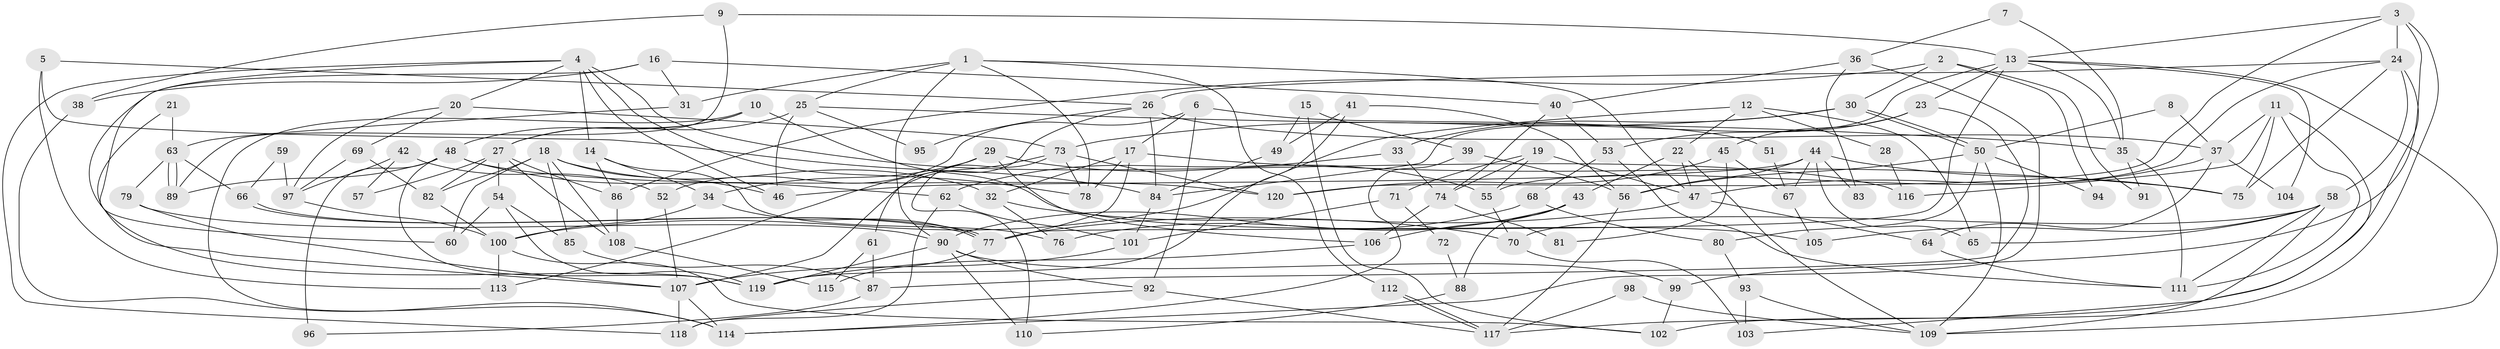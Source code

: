 // coarse degree distribution, {6: 0.13095238095238096, 4: 0.2619047619047619, 5: 0.15476190476190477, 8: 0.07142857142857142, 2: 0.11904761904761904, 11: 0.011904761904761904, 7: 0.08333333333333333, 10: 0.011904761904761904, 3: 0.15476190476190477}
// Generated by graph-tools (version 1.1) at 2025/52/02/27/25 19:52:02]
// undirected, 120 vertices, 240 edges
graph export_dot {
graph [start="1"]
  node [color=gray90,style=filled];
  1;
  2;
  3;
  4;
  5;
  6;
  7;
  8;
  9;
  10;
  11;
  12;
  13;
  14;
  15;
  16;
  17;
  18;
  19;
  20;
  21;
  22;
  23;
  24;
  25;
  26;
  27;
  28;
  29;
  30;
  31;
  32;
  33;
  34;
  35;
  36;
  37;
  38;
  39;
  40;
  41;
  42;
  43;
  44;
  45;
  46;
  47;
  48;
  49;
  50;
  51;
  52;
  53;
  54;
  55;
  56;
  57;
  58;
  59;
  60;
  61;
  62;
  63;
  64;
  65;
  66;
  67;
  68;
  69;
  70;
  71;
  72;
  73;
  74;
  75;
  76;
  77;
  78;
  79;
  80;
  81;
  82;
  83;
  84;
  85;
  86;
  87;
  88;
  89;
  90;
  91;
  92;
  93;
  94;
  95;
  96;
  97;
  98;
  99;
  100;
  101;
  102;
  103;
  104;
  105;
  106;
  107;
  108;
  109;
  110;
  111;
  112;
  113;
  114;
  115;
  116;
  117;
  118;
  119;
  120;
  1 -- 78;
  1 -- 47;
  1 -- 25;
  1 -- 31;
  1 -- 90;
  1 -- 112;
  2 -- 30;
  2 -- 86;
  2 -- 91;
  2 -- 94;
  3 -- 24;
  3 -- 13;
  3 -- 99;
  3 -- 102;
  3 -- 120;
  4 -- 20;
  4 -- 60;
  4 -- 14;
  4 -- 46;
  4 -- 78;
  4 -- 116;
  4 -- 118;
  5 -- 113;
  5 -- 26;
  5 -- 84;
  6 -- 92;
  6 -- 17;
  6 -- 51;
  6 -- 52;
  7 -- 35;
  7 -- 36;
  8 -- 37;
  8 -- 50;
  9 -- 13;
  9 -- 89;
  9 -- 38;
  10 -- 27;
  10 -- 114;
  10 -- 48;
  10 -- 105;
  11 -- 111;
  11 -- 75;
  11 -- 37;
  11 -- 103;
  11 -- 116;
  12 -- 65;
  12 -- 22;
  12 -- 28;
  12 -- 100;
  13 -- 23;
  13 -- 84;
  13 -- 35;
  13 -- 77;
  13 -- 104;
  13 -- 109;
  14 -- 34;
  14 -- 76;
  14 -- 86;
  15 -- 102;
  15 -- 49;
  15 -- 39;
  16 -- 119;
  16 -- 31;
  16 -- 38;
  16 -- 40;
  17 -- 32;
  17 -- 77;
  17 -- 75;
  17 -- 78;
  18 -- 46;
  18 -- 82;
  18 -- 32;
  18 -- 60;
  18 -- 85;
  18 -- 108;
  19 -- 74;
  19 -- 55;
  19 -- 47;
  19 -- 71;
  20 -- 73;
  20 -- 69;
  20 -- 97;
  21 -- 63;
  21 -- 107;
  22 -- 109;
  22 -- 47;
  22 -- 43;
  23 -- 53;
  23 -- 87;
  23 -- 45;
  24 -- 55;
  24 -- 75;
  24 -- 26;
  24 -- 58;
  24 -- 117;
  25 -- 35;
  25 -- 27;
  25 -- 46;
  25 -- 95;
  26 -- 37;
  26 -- 61;
  26 -- 84;
  26 -- 95;
  27 -- 86;
  27 -- 54;
  27 -- 57;
  27 -- 82;
  27 -- 108;
  28 -- 116;
  29 -- 106;
  29 -- 34;
  29 -- 55;
  29 -- 113;
  30 -- 73;
  30 -- 50;
  30 -- 50;
  30 -- 33;
  31 -- 63;
  32 -- 70;
  32 -- 76;
  33 -- 62;
  33 -- 74;
  34 -- 100;
  34 -- 77;
  35 -- 111;
  35 -- 91;
  36 -- 40;
  36 -- 114;
  36 -- 83;
  37 -- 47;
  37 -- 64;
  37 -- 104;
  38 -- 114;
  39 -- 56;
  39 -- 114;
  40 -- 74;
  40 -- 53;
  41 -- 56;
  41 -- 119;
  41 -- 49;
  42 -- 97;
  42 -- 52;
  42 -- 57;
  43 -- 76;
  43 -- 88;
  43 -- 106;
  44 -- 67;
  44 -- 46;
  44 -- 56;
  44 -- 65;
  44 -- 75;
  44 -- 83;
  45 -- 120;
  45 -- 67;
  45 -- 81;
  47 -- 77;
  47 -- 64;
  48 -- 120;
  48 -- 62;
  48 -- 89;
  48 -- 96;
  48 -- 119;
  49 -- 84;
  50 -- 56;
  50 -- 80;
  50 -- 94;
  50 -- 109;
  51 -- 67;
  52 -- 107;
  53 -- 111;
  53 -- 68;
  54 -- 119;
  54 -- 60;
  54 -- 85;
  55 -- 70;
  56 -- 117;
  58 -- 109;
  58 -- 65;
  58 -- 70;
  58 -- 105;
  58 -- 111;
  59 -- 97;
  59 -- 66;
  61 -- 115;
  61 -- 87;
  62 -- 118;
  62 -- 101;
  63 -- 79;
  63 -- 89;
  63 -- 89;
  63 -- 66;
  64 -- 111;
  66 -- 77;
  66 -- 77;
  67 -- 105;
  68 -- 90;
  68 -- 80;
  69 -- 82;
  69 -- 97;
  70 -- 103;
  71 -- 101;
  71 -- 72;
  72 -- 88;
  73 -- 78;
  73 -- 107;
  73 -- 110;
  73 -- 120;
  74 -- 106;
  74 -- 81;
  77 -- 115;
  79 -- 90;
  79 -- 107;
  80 -- 93;
  82 -- 100;
  84 -- 101;
  85 -- 87;
  86 -- 108;
  87 -- 96;
  88 -- 110;
  90 -- 92;
  90 -- 99;
  90 -- 110;
  90 -- 119;
  92 -- 117;
  92 -- 118;
  93 -- 109;
  93 -- 103;
  97 -- 100;
  98 -- 109;
  98 -- 117;
  99 -- 102;
  100 -- 102;
  100 -- 113;
  101 -- 107;
  106 -- 119;
  107 -- 114;
  107 -- 118;
  108 -- 115;
  112 -- 117;
  112 -- 117;
}
